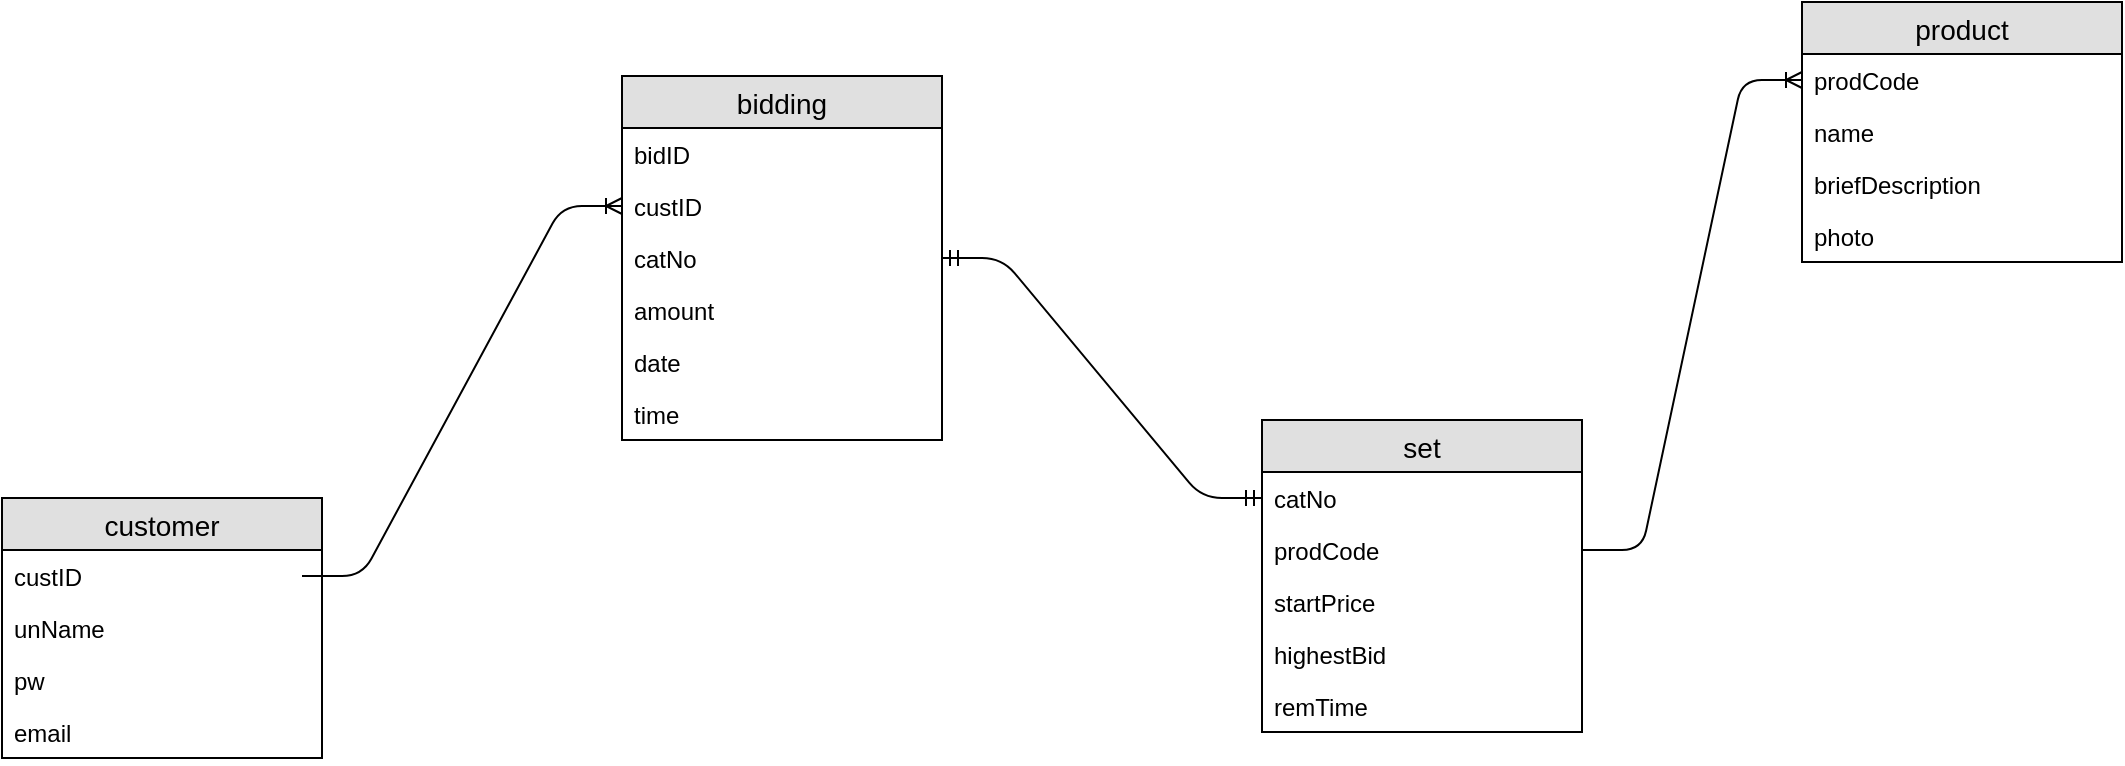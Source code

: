 <mxfile version="10.8.4" type="device"><diagram id="Lp3VDcDO_yTYmv6jxq0G" name="Page-1"><mxGraphModel dx="840" dy="452" grid="1" gridSize="10" guides="1" tooltips="1" connect="1" arrows="1" fold="1" page="1" pageScale="1" pageWidth="1169" pageHeight="827" math="0" shadow="0"><root><mxCell id="0"/><mxCell id="1" parent="0"/><mxCell id="iGnd_cIWWsr9GetAGOS4-1" value="set" style="swimlane;fontStyle=0;childLayout=stackLayout;horizontal=1;startSize=26;fillColor=#e0e0e0;horizontalStack=0;resizeParent=1;resizeParentMax=0;resizeLast=0;collapsible=1;marginBottom=0;swimlaneFillColor=#ffffff;align=center;fontSize=14;" parent="1" vertex="1"><mxGeometry x="660" y="257" width="160" height="156" as="geometry"/></mxCell><mxCell id="iGnd_cIWWsr9GetAGOS4-2" value="catNo" style="text;strokeColor=none;fillColor=none;spacingLeft=4;spacingRight=4;overflow=hidden;rotatable=0;points=[[0,0.5],[1,0.5]];portConstraint=eastwest;fontSize=12;" parent="iGnd_cIWWsr9GetAGOS4-1" vertex="1"><mxGeometry y="26" width="160" height="26" as="geometry"/></mxCell><mxCell id="Z9q8Gy7QVpU_xXqjmGsN-18" value="prodCode" style="text;strokeColor=none;fillColor=none;spacingLeft=4;spacingRight=4;overflow=hidden;rotatable=0;points=[[0,0.5],[1,0.5]];portConstraint=eastwest;fontSize=12;" vertex="1" parent="iGnd_cIWWsr9GetAGOS4-1"><mxGeometry y="52" width="160" height="26" as="geometry"/></mxCell><mxCell id="iGnd_cIWWsr9GetAGOS4-3" value="startPrice" style="text;strokeColor=none;fillColor=none;spacingLeft=4;spacingRight=4;overflow=hidden;rotatable=0;points=[[0,0.5],[1,0.5]];portConstraint=eastwest;fontSize=12;" parent="iGnd_cIWWsr9GetAGOS4-1" vertex="1"><mxGeometry y="78" width="160" height="26" as="geometry"/></mxCell><mxCell id="iGnd_cIWWsr9GetAGOS4-4" value="highestBid" style="text;strokeColor=none;fillColor=none;spacingLeft=4;spacingRight=4;overflow=hidden;rotatable=0;points=[[0,0.5],[1,0.5]];portConstraint=eastwest;fontSize=12;" parent="iGnd_cIWWsr9GetAGOS4-1" vertex="1"><mxGeometry y="104" width="160" height="26" as="geometry"/></mxCell><mxCell id="iGnd_cIWWsr9GetAGOS4-5" value="remTime" style="text;strokeColor=none;fillColor=none;spacingLeft=4;spacingRight=4;overflow=hidden;rotatable=0;points=[[0,0.5],[1,0.5]];portConstraint=eastwest;fontSize=12;" parent="iGnd_cIWWsr9GetAGOS4-1" vertex="1"><mxGeometry y="130" width="160" height="26" as="geometry"/></mxCell><mxCell id="Z9q8Gy7QVpU_xXqjmGsN-1" value="product" style="swimlane;fontStyle=0;childLayout=stackLayout;horizontal=1;startSize=26;fillColor=#e0e0e0;horizontalStack=0;resizeParent=1;resizeParentMax=0;resizeLast=0;collapsible=1;marginBottom=0;swimlaneFillColor=#ffffff;align=center;fontSize=14;" vertex="1" parent="1"><mxGeometry x="930" y="48" width="160" height="130" as="geometry"/></mxCell><mxCell id="Z9q8Gy7QVpU_xXqjmGsN-2" value="prodCode" style="text;strokeColor=none;fillColor=none;spacingLeft=4;spacingRight=4;overflow=hidden;rotatable=0;points=[[0,0.5],[1,0.5]];portConstraint=eastwest;fontSize=12;" vertex="1" parent="Z9q8Gy7QVpU_xXqjmGsN-1"><mxGeometry y="26" width="160" height="26" as="geometry"/></mxCell><mxCell id="Z9q8Gy7QVpU_xXqjmGsN-3" value="name" style="text;strokeColor=none;fillColor=none;spacingLeft=4;spacingRight=4;overflow=hidden;rotatable=0;points=[[0,0.5],[1,0.5]];portConstraint=eastwest;fontSize=12;" vertex="1" parent="Z9q8Gy7QVpU_xXqjmGsN-1"><mxGeometry y="52" width="160" height="26" as="geometry"/></mxCell><mxCell id="Z9q8Gy7QVpU_xXqjmGsN-4" value="briefDescription" style="text;strokeColor=none;fillColor=none;spacingLeft=4;spacingRight=4;overflow=hidden;rotatable=0;points=[[0,0.5],[1,0.5]];portConstraint=eastwest;fontSize=12;" vertex="1" parent="Z9q8Gy7QVpU_xXqjmGsN-1"><mxGeometry y="78" width="160" height="26" as="geometry"/></mxCell><mxCell id="Z9q8Gy7QVpU_xXqjmGsN-5" value="photo" style="text;strokeColor=none;fillColor=none;spacingLeft=4;spacingRight=4;overflow=hidden;rotatable=0;points=[[0,0.5],[1,0.5]];portConstraint=eastwest;fontSize=12;" vertex="1" parent="Z9q8Gy7QVpU_xXqjmGsN-1"><mxGeometry y="104" width="160" height="26" as="geometry"/></mxCell><mxCell id="Z9q8Gy7QVpU_xXqjmGsN-6" value="customer" style="swimlane;fontStyle=0;childLayout=stackLayout;horizontal=1;startSize=26;fillColor=#e0e0e0;horizontalStack=0;resizeParent=1;resizeParentMax=0;resizeLast=0;collapsible=1;marginBottom=0;swimlaneFillColor=#ffffff;align=center;fontSize=14;" vertex="1" parent="1"><mxGeometry x="30" y="296" width="160" height="130" as="geometry"/></mxCell><mxCell id="Z9q8Gy7QVpU_xXqjmGsN-7" value="custID" style="text;strokeColor=none;fillColor=none;spacingLeft=4;spacingRight=4;overflow=hidden;rotatable=0;points=[[0,0.5],[1,0.5]];portConstraint=eastwest;fontSize=12;" vertex="1" parent="Z9q8Gy7QVpU_xXqjmGsN-6"><mxGeometry y="26" width="160" height="26" as="geometry"/></mxCell><mxCell id="Z9q8Gy7QVpU_xXqjmGsN-8" value="unName" style="text;strokeColor=none;fillColor=none;spacingLeft=4;spacingRight=4;overflow=hidden;rotatable=0;points=[[0,0.5],[1,0.5]];portConstraint=eastwest;fontSize=12;" vertex="1" parent="Z9q8Gy7QVpU_xXqjmGsN-6"><mxGeometry y="52" width="160" height="26" as="geometry"/></mxCell><mxCell id="Z9q8Gy7QVpU_xXqjmGsN-9" value="pw" style="text;strokeColor=none;fillColor=none;spacingLeft=4;spacingRight=4;overflow=hidden;rotatable=0;points=[[0,0.5],[1,0.5]];portConstraint=eastwest;fontSize=12;" vertex="1" parent="Z9q8Gy7QVpU_xXqjmGsN-6"><mxGeometry y="78" width="160" height="26" as="geometry"/></mxCell><mxCell id="Z9q8Gy7QVpU_xXqjmGsN-10" value="email" style="text;strokeColor=none;fillColor=none;spacingLeft=4;spacingRight=4;overflow=hidden;rotatable=0;points=[[0,0.5],[1,0.5]];portConstraint=eastwest;fontSize=12;" vertex="1" parent="Z9q8Gy7QVpU_xXqjmGsN-6"><mxGeometry y="104" width="160" height="26" as="geometry"/></mxCell><mxCell id="Z9q8Gy7QVpU_xXqjmGsN-11" value="bidding" style="swimlane;fontStyle=0;childLayout=stackLayout;horizontal=1;startSize=26;fillColor=#e0e0e0;horizontalStack=0;resizeParent=1;resizeParentMax=0;resizeLast=0;collapsible=1;marginBottom=0;swimlaneFillColor=#ffffff;align=center;fontSize=14;" vertex="1" parent="1"><mxGeometry x="340" y="85" width="160" height="182" as="geometry"/></mxCell><mxCell id="Z9q8Gy7QVpU_xXqjmGsN-12" value="bidID" style="text;strokeColor=none;fillColor=none;spacingLeft=4;spacingRight=4;overflow=hidden;rotatable=0;points=[[0,0.5],[1,0.5]];portConstraint=eastwest;fontSize=12;" vertex="1" parent="Z9q8Gy7QVpU_xXqjmGsN-11"><mxGeometry y="26" width="160" height="26" as="geometry"/></mxCell><mxCell id="Z9q8Gy7QVpU_xXqjmGsN-16" value="custID" style="text;strokeColor=none;fillColor=none;spacingLeft=4;spacingRight=4;overflow=hidden;rotatable=0;points=[[0,0.5],[1,0.5]];portConstraint=eastwest;fontSize=12;" vertex="1" parent="Z9q8Gy7QVpU_xXqjmGsN-11"><mxGeometry y="52" width="160" height="26" as="geometry"/></mxCell><mxCell id="Z9q8Gy7QVpU_xXqjmGsN-17" value="catNo" style="text;strokeColor=none;fillColor=none;spacingLeft=4;spacingRight=4;overflow=hidden;rotatable=0;points=[[0,0.5],[1,0.5]];portConstraint=eastwest;fontSize=12;" vertex="1" parent="Z9q8Gy7QVpU_xXqjmGsN-11"><mxGeometry y="78" width="160" height="26" as="geometry"/></mxCell><mxCell id="Z9q8Gy7QVpU_xXqjmGsN-13" value="amount" style="text;strokeColor=none;fillColor=none;spacingLeft=4;spacingRight=4;overflow=hidden;rotatable=0;points=[[0,0.5],[1,0.5]];portConstraint=eastwest;fontSize=12;" vertex="1" parent="Z9q8Gy7QVpU_xXqjmGsN-11"><mxGeometry y="104" width="160" height="26" as="geometry"/></mxCell><mxCell id="Z9q8Gy7QVpU_xXqjmGsN-14" value="date" style="text;strokeColor=none;fillColor=none;spacingLeft=4;spacingRight=4;overflow=hidden;rotatable=0;points=[[0,0.5],[1,0.5]];portConstraint=eastwest;fontSize=12;" vertex="1" parent="Z9q8Gy7QVpU_xXqjmGsN-11"><mxGeometry y="130" width="160" height="26" as="geometry"/></mxCell><mxCell id="Z9q8Gy7QVpU_xXqjmGsN-15" value="time" style="text;strokeColor=none;fillColor=none;spacingLeft=4;spacingRight=4;overflow=hidden;rotatable=0;points=[[0,0.5],[1,0.5]];portConstraint=eastwest;fontSize=12;" vertex="1" parent="Z9q8Gy7QVpU_xXqjmGsN-11"><mxGeometry y="156" width="160" height="26" as="geometry"/></mxCell><mxCell id="Z9q8Gy7QVpU_xXqjmGsN-19" value="" style="edgeStyle=entityRelationEdgeStyle;fontSize=12;html=1;endArrow=ERoneToMany;entryX=0;entryY=0.5;entryDx=0;entryDy=0;" edge="1" parent="1" target="Z9q8Gy7QVpU_xXqjmGsN-16"><mxGeometry width="100" height="100" relative="1" as="geometry"><mxPoint x="180" y="335" as="sourcePoint"/><mxPoint x="280" y="235" as="targetPoint"/></mxGeometry></mxCell><mxCell id="Z9q8Gy7QVpU_xXqjmGsN-20" value="" style="edgeStyle=entityRelationEdgeStyle;fontSize=12;html=1;endArrow=ERmandOne;startArrow=ERmandOne;entryX=0;entryY=0.5;entryDx=0;entryDy=0;" edge="1" parent="1" source="Z9q8Gy7QVpU_xXqjmGsN-17" target="iGnd_cIWWsr9GetAGOS4-2"><mxGeometry width="100" height="100" relative="1" as="geometry"><mxPoint x="534" y="383" as="sourcePoint"/><mxPoint x="634" y="283" as="targetPoint"/></mxGeometry></mxCell><mxCell id="Z9q8Gy7QVpU_xXqjmGsN-21" value="" style="edgeStyle=entityRelationEdgeStyle;fontSize=12;html=1;endArrow=ERoneToMany;exitX=1;exitY=0.5;exitDx=0;exitDy=0;entryX=0;entryY=0.5;entryDx=0;entryDy=0;" edge="1" parent="1" source="Z9q8Gy7QVpU_xXqjmGsN-18" target="Z9q8Gy7QVpU_xXqjmGsN-2"><mxGeometry width="100" height="100" relative="1" as="geometry"><mxPoint x="880" y="354" as="sourcePoint"/><mxPoint x="980" y="254" as="targetPoint"/></mxGeometry></mxCell></root></mxGraphModel></diagram></mxfile>